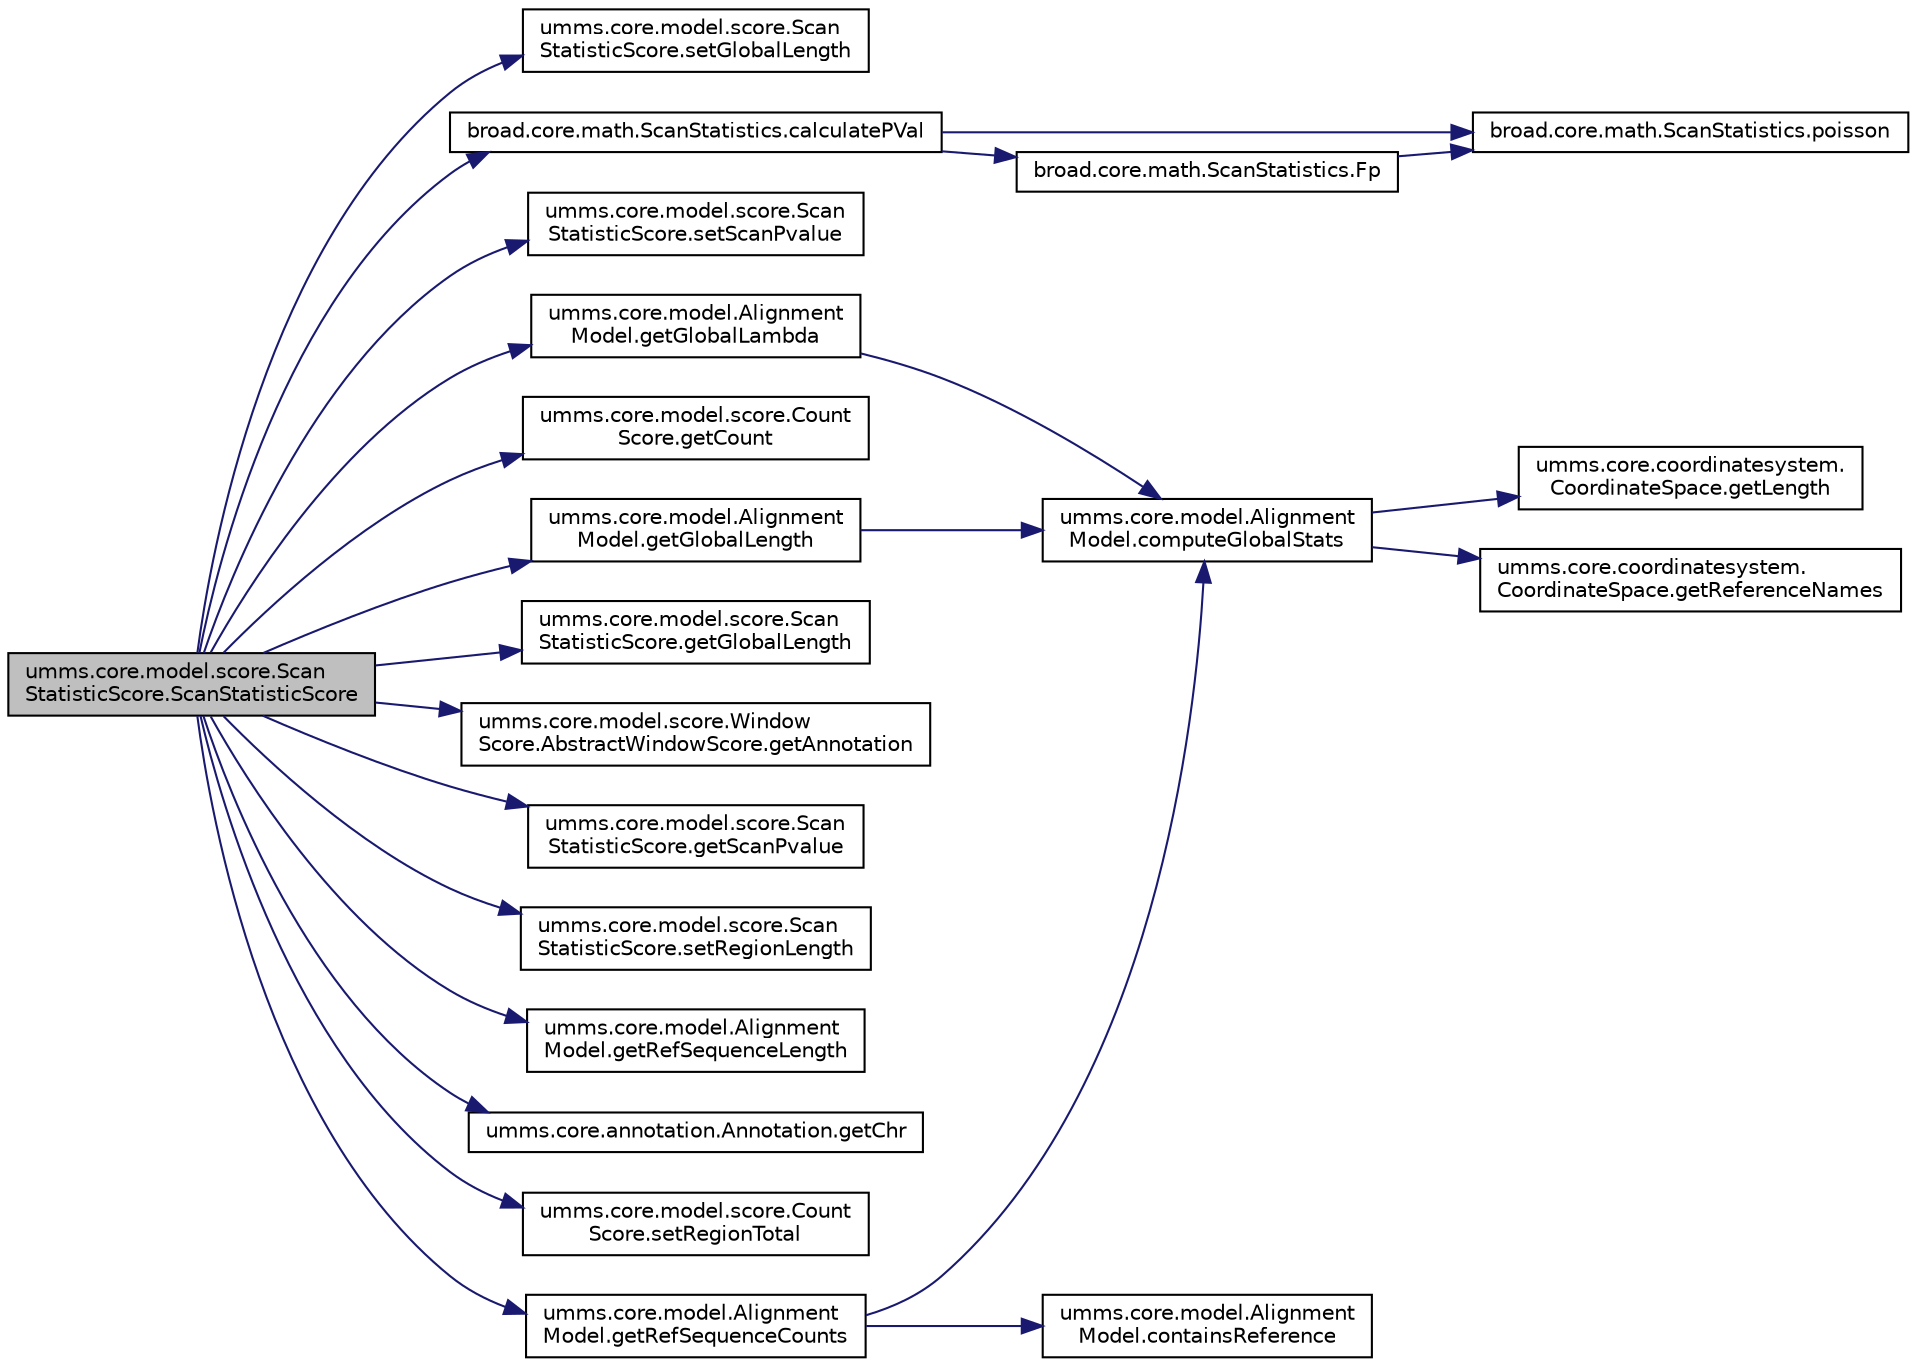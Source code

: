 digraph "umms.core.model.score.ScanStatisticScore.ScanStatisticScore"
{
  edge [fontname="Helvetica",fontsize="10",labelfontname="Helvetica",labelfontsize="10"];
  node [fontname="Helvetica",fontsize="10",shape=record];
  rankdir="LR";
  Node1 [label="umms.core.model.score.Scan\lStatisticScore.ScanStatisticScore",height=0.2,width=0.4,color="black", fillcolor="grey75", style="filled" fontcolor="black"];
  Node1 -> Node2 [color="midnightblue",fontsize="10",style="solid"];
  Node2 [label="umms.core.model.score.Scan\lStatisticScore.setGlobalLength",height=0.2,width=0.4,color="black", fillcolor="white", style="filled",URL="$classumms_1_1core_1_1model_1_1score_1_1_scan_statistic_score.html#aef1bab1d4217739b6c155cfd8745d331"];
  Node1 -> Node3 [color="midnightblue",fontsize="10",style="solid"];
  Node3 [label="umms.core.model.Alignment\lModel.getGlobalLength",height=0.2,width=0.4,color="black", fillcolor="white", style="filled",URL="$classumms_1_1core_1_1model_1_1_alignment_model.html#a2d0ca3da4ecfd1c131cd501cd83534bf"];
  Node3 -> Node4 [color="midnightblue",fontsize="10",style="solid"];
  Node4 [label="umms.core.model.Alignment\lModel.computeGlobalStats",height=0.2,width=0.4,color="black", fillcolor="white", style="filled",URL="$classumms_1_1core_1_1model_1_1_alignment_model.html#ae1bdf3b93c959ea459a07c8b781913c9"];
  Node4 -> Node5 [color="midnightblue",fontsize="10",style="solid"];
  Node5 [label="umms.core.coordinatesystem.\lCoordinateSpace.getLength",height=0.2,width=0.4,color="black", fillcolor="white", style="filled",URL="$interfaceumms_1_1core_1_1coordinatesystem_1_1_coordinate_space.html#a5a1a16d1a6043ea09efe1084b5a9c84c"];
  Node4 -> Node6 [color="midnightblue",fontsize="10",style="solid"];
  Node6 [label="umms.core.coordinatesystem.\lCoordinateSpace.getReferenceNames",height=0.2,width=0.4,color="black", fillcolor="white", style="filled",URL="$interfaceumms_1_1core_1_1coordinatesystem_1_1_coordinate_space.html#ac00dc2e5986d067615d65301bc93a63b"];
  Node1 -> Node7 [color="midnightblue",fontsize="10",style="solid"];
  Node7 [label="umms.core.model.score.Scan\lStatisticScore.setScanPvalue",height=0.2,width=0.4,color="black", fillcolor="white", style="filled",URL="$classumms_1_1core_1_1model_1_1score_1_1_scan_statistic_score.html#a3faddbf93b31f5f9c6b0c5c3530fba06"];
  Node1 -> Node8 [color="midnightblue",fontsize="10",style="solid"];
  Node8 [label="broad.core.math.ScanStatistics.calculatePVal",height=0.2,width=0.4,color="black", fillcolor="white", style="filled",URL="$classbroad_1_1core_1_1math_1_1_scan_statistics.html#adfa56e760fadf1adcdf23c62062ff0e3"];
  Node8 -> Node9 [color="midnightblue",fontsize="10",style="solid"];
  Node9 [label="broad.core.math.ScanStatistics.poisson",height=0.2,width=0.4,color="black", fillcolor="white", style="filled",URL="$classbroad_1_1core_1_1math_1_1_scan_statistics.html#a77b4b69863064f3823d91097593d683f"];
  Node8 -> Node10 [color="midnightblue",fontsize="10",style="solid"];
  Node10 [label="broad.core.math.ScanStatistics.Fp",height=0.2,width=0.4,color="black", fillcolor="white", style="filled",URL="$classbroad_1_1core_1_1math_1_1_scan_statistics.html#ae58b04b50ab813db6f4d8adccf89fa07"];
  Node10 -> Node9 [color="midnightblue",fontsize="10",style="solid"];
  Node1 -> Node11 [color="midnightblue",fontsize="10",style="solid"];
  Node11 [label="umms.core.model.score.Count\lScore.getCount",height=0.2,width=0.4,color="black", fillcolor="white", style="filled",URL="$classumms_1_1core_1_1model_1_1score_1_1_count_score.html#a906acf2141cba6fab150c85de37ca2b5"];
  Node1 -> Node12 [color="midnightblue",fontsize="10",style="solid"];
  Node12 [label="umms.core.model.Alignment\lModel.getGlobalLambda",height=0.2,width=0.4,color="black", fillcolor="white", style="filled",URL="$classumms_1_1core_1_1model_1_1_alignment_model.html#a0b3aca4d1a840f1519b7bf9798b95039"];
  Node12 -> Node4 [color="midnightblue",fontsize="10",style="solid"];
  Node1 -> Node13 [color="midnightblue",fontsize="10",style="solid"];
  Node13 [label="umms.core.model.score.Scan\lStatisticScore.getGlobalLength",height=0.2,width=0.4,color="black", fillcolor="white", style="filled",URL="$classumms_1_1core_1_1model_1_1score_1_1_scan_statistic_score.html#a3cf3f87c128b3fd35d5ce49ed496c43e"];
  Node1 -> Node14 [color="midnightblue",fontsize="10",style="solid"];
  Node14 [label="umms.core.model.score.Window\lScore.AbstractWindowScore.getAnnotation",height=0.2,width=0.4,color="black", fillcolor="white", style="filled",URL="$classumms_1_1core_1_1model_1_1score_1_1_window_score_1_1_abstract_window_score.html#a1005010d00c6d09f70b39da815c3ee38"];
  Node1 -> Node15 [color="midnightblue",fontsize="10",style="solid"];
  Node15 [label="umms.core.model.score.Scan\lStatisticScore.getScanPvalue",height=0.2,width=0.4,color="black", fillcolor="white", style="filled",URL="$classumms_1_1core_1_1model_1_1score_1_1_scan_statistic_score.html#ab240e94386a0a48a6f32be20f15c6976"];
  Node1 -> Node16 [color="midnightblue",fontsize="10",style="solid"];
  Node16 [label="umms.core.model.score.Scan\lStatisticScore.setRegionLength",height=0.2,width=0.4,color="black", fillcolor="white", style="filled",URL="$classumms_1_1core_1_1model_1_1score_1_1_scan_statistic_score.html#a276f9bc08e9d12135b4268dd6399eed1"];
  Node1 -> Node17 [color="midnightblue",fontsize="10",style="solid"];
  Node17 [label="umms.core.model.Alignment\lModel.getRefSequenceLength",height=0.2,width=0.4,color="black", fillcolor="white", style="filled",URL="$classumms_1_1core_1_1model_1_1_alignment_model.html#a3b33fe828a04581c1106d7179a1182a6"];
  Node1 -> Node18 [color="midnightblue",fontsize="10",style="solid"];
  Node18 [label="umms.core.annotation.Annotation.getChr",height=0.2,width=0.4,color="black", fillcolor="white", style="filled",URL="$interfaceumms_1_1core_1_1annotation_1_1_annotation.html#ab07edf07fd2182cd16bceb91ee6de35a"];
  Node1 -> Node19 [color="midnightblue",fontsize="10",style="solid"];
  Node19 [label="umms.core.model.score.Count\lScore.setRegionTotal",height=0.2,width=0.4,color="black", fillcolor="white", style="filled",URL="$classumms_1_1core_1_1model_1_1score_1_1_count_score.html#a4fe9cdf1116853ad26cfdb39ff53617e"];
  Node1 -> Node20 [color="midnightblue",fontsize="10",style="solid"];
  Node20 [label="umms.core.model.Alignment\lModel.getRefSequenceCounts",height=0.2,width=0.4,color="black", fillcolor="white", style="filled",URL="$classumms_1_1core_1_1model_1_1_alignment_model.html#a11f67951abb4648fe109809c361856d2"];
  Node20 -> Node4 [color="midnightblue",fontsize="10",style="solid"];
  Node20 -> Node21 [color="midnightblue",fontsize="10",style="solid"];
  Node21 [label="umms.core.model.Alignment\lModel.containsReference",height=0.2,width=0.4,color="black", fillcolor="white", style="filled",URL="$classumms_1_1core_1_1model_1_1_alignment_model.html#a13cae6f7cc2b1c6830fa8adb2d410ee4"];
}
